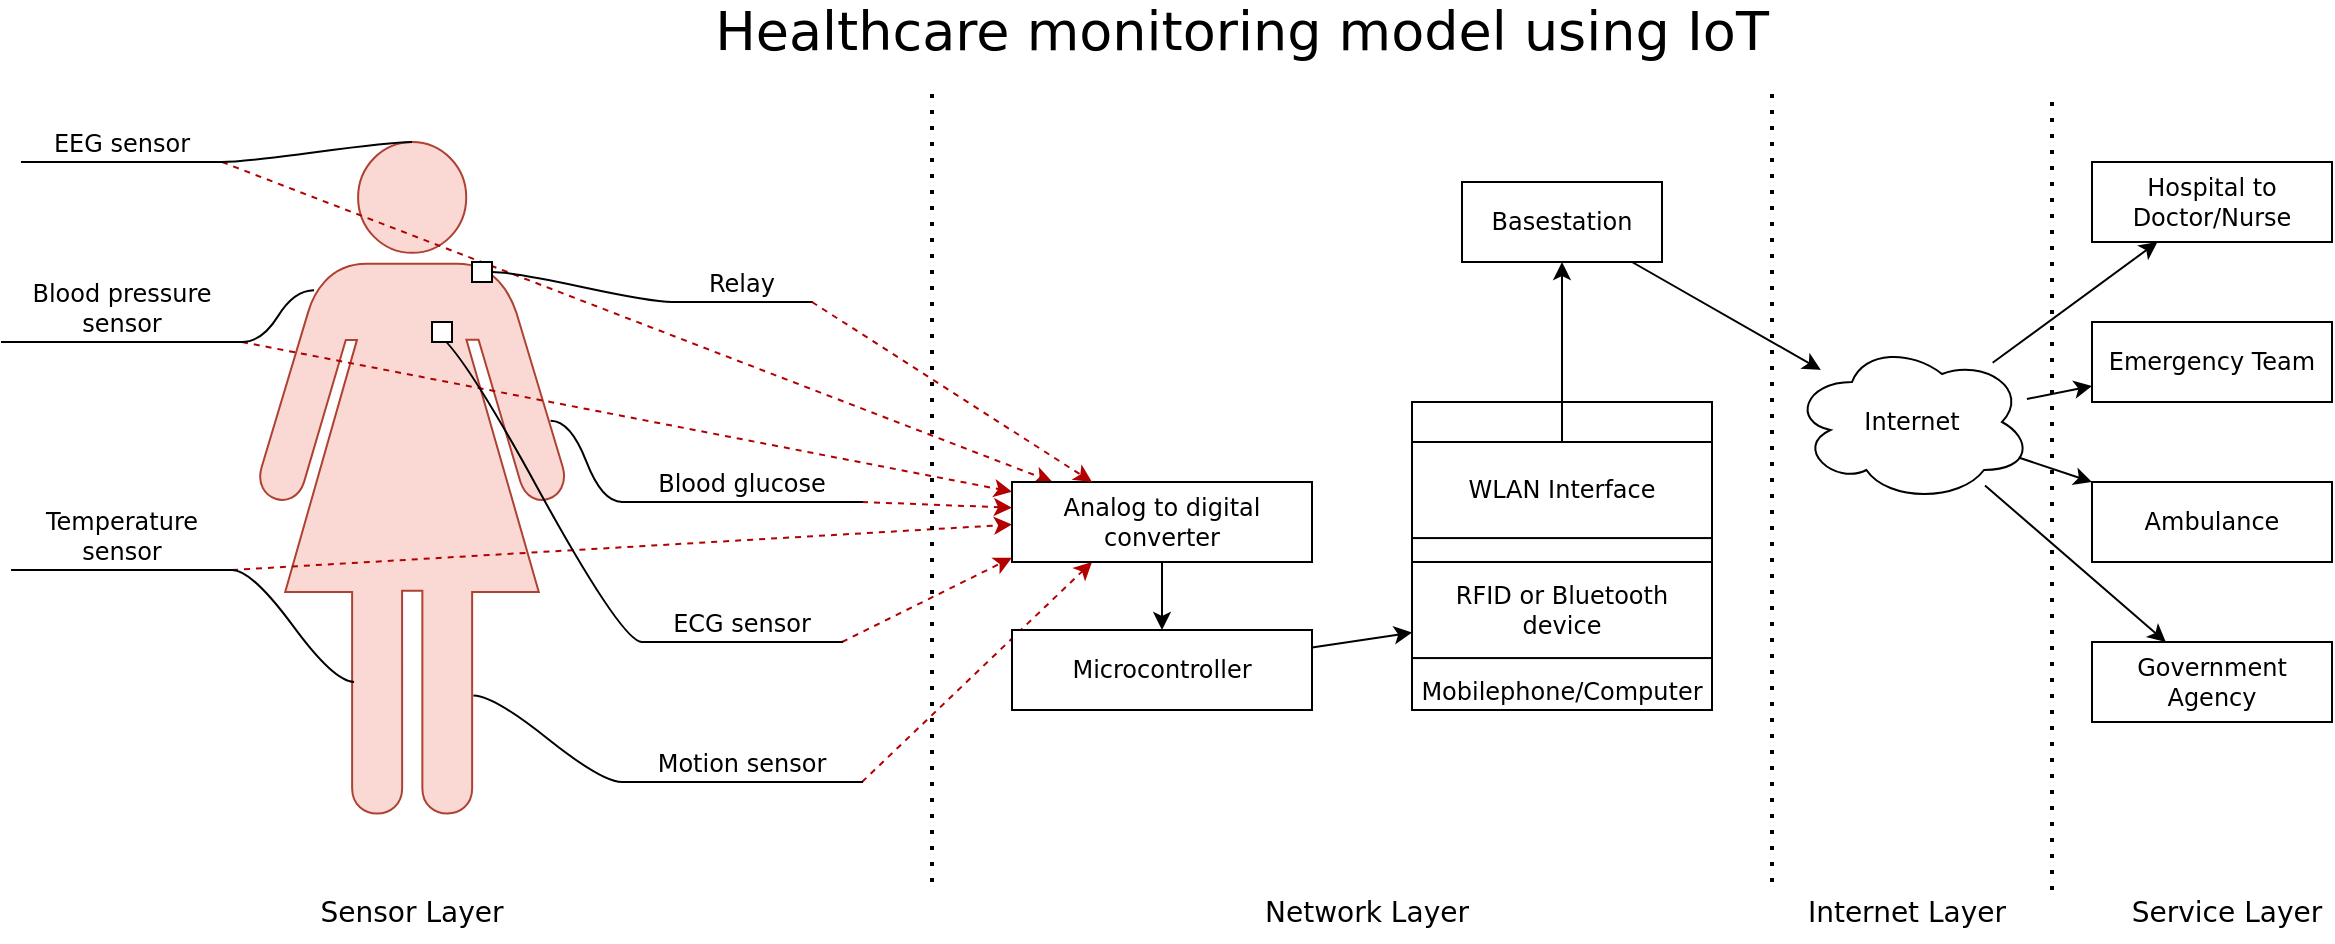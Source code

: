 <mxfile version="16.5.1" type="device"><diagram id="apcxUmoJMW7di9E715TV" name="Page-1"><mxGraphModel dx="1640" dy="961" grid="1" gridSize="10" guides="1" tooltips="1" connect="1" arrows="1" fold="1" page="1" pageScale="1" pageWidth="1169" pageHeight="827" math="0" shadow="0"><root><mxCell id="0"/><mxCell id="1" parent="0"/><mxCell id="LiOjdsaVx8JGqBFnGh_i-1" value="" style="shape=mxgraph.signs.people.woman_1;html=1;pointerEvents=1;fillColor=#fad9d5;strokeColor=#ae4132;verticalLabelPosition=bottom;verticalAlign=top;align=center;fontFamily=Dejavu Sans;" vertex="1" parent="1"><mxGeometry x="220" y="230" width="160" height="340" as="geometry"/></mxCell><mxCell id="LiOjdsaVx8JGqBFnGh_i-44" style="edgeStyle=none;rounded=0;orthogonalLoop=1;jettySize=auto;html=1;fontFamily=Dejavu Sans;fontSize=14;fillColor=#e51400;strokeColor=#B20000;dashed=1;" edge="1" parent="1" source="LiOjdsaVx8JGqBFnGh_i-2" target="LiOjdsaVx8JGqBFnGh_i-19"><mxGeometry relative="1" as="geometry"/></mxCell><mxCell id="LiOjdsaVx8JGqBFnGh_i-2" value="EEG sensor" style="whiteSpace=wrap;html=1;shape=partialRectangle;top=0;left=0;bottom=1;right=0;points=[[0,1],[1,1]];fillColor=none;align=center;verticalAlign=bottom;routingCenterY=0.5;snapToPoint=1;recursiveResize=0;autosize=1;treeFolding=1;treeMoving=1;newEdgeStyle={&quot;edgeStyle&quot;:&quot;entityRelationEdgeStyle&quot;,&quot;startArrow&quot;:&quot;none&quot;,&quot;endArrow&quot;:&quot;none&quot;,&quot;segment&quot;:10,&quot;curved&quot;:1};fontFamily=Dejavu Sans;" vertex="1" parent="1"><mxGeometry x="105" y="220" width="100" height="20" as="geometry"/></mxCell><mxCell id="LiOjdsaVx8JGqBFnGh_i-3" value="" style="edgeStyle=entityRelationEdgeStyle;startArrow=none;endArrow=none;segment=10;curved=1;rounded=0;exitX=0.5;exitY=0;exitDx=0;exitDy=0;exitPerimeter=0;fontFamily=Dejavu Sans;" edge="1" target="LiOjdsaVx8JGqBFnGh_i-2" parent="1" source="LiOjdsaVx8JGqBFnGh_i-1"><mxGeometry relative="1" as="geometry"><mxPoint x="110" y="250" as="sourcePoint"/></mxGeometry></mxCell><mxCell id="LiOjdsaVx8JGqBFnGh_i-45" style="edgeStyle=none;rounded=0;orthogonalLoop=1;jettySize=auto;html=1;fontFamily=Dejavu Sans;fontSize=14;fillColor=#e51400;strokeColor=#B20000;dashed=1;" edge="1" parent="1" source="LiOjdsaVx8JGqBFnGh_i-4" target="LiOjdsaVx8JGqBFnGh_i-19"><mxGeometry relative="1" as="geometry"/></mxCell><mxCell id="LiOjdsaVx8JGqBFnGh_i-4" value="Blood pressure&lt;br&gt;sensor" style="whiteSpace=wrap;html=1;shape=partialRectangle;top=0;left=0;bottom=1;right=0;points=[[0,1],[1,1]];fillColor=none;align=center;verticalAlign=bottom;routingCenterY=0.5;snapToPoint=1;recursiveResize=0;autosize=1;treeFolding=1;treeMoving=1;newEdgeStyle={&quot;edgeStyle&quot;:&quot;entityRelationEdgeStyle&quot;,&quot;startArrow&quot;:&quot;none&quot;,&quot;endArrow&quot;:&quot;none&quot;,&quot;segment&quot;:10,&quot;curved&quot;:1};fontFamily=Dejavu Sans;" vertex="1" parent="1"><mxGeometry x="95" y="300" width="120" height="30" as="geometry"/></mxCell><mxCell id="LiOjdsaVx8JGqBFnGh_i-5" value="" style="edgeStyle=entityRelationEdgeStyle;startArrow=none;endArrow=none;segment=10;curved=1;rounded=0;exitX=0.194;exitY=0.218;exitDx=0;exitDy=0;exitPerimeter=0;fontFamily=Dejavu Sans;" edge="1" target="LiOjdsaVx8JGqBFnGh_i-4" parent="1" source="LiOjdsaVx8JGqBFnGh_i-1"><mxGeometry relative="1" as="geometry"><mxPoint x="70" y="330" as="sourcePoint"/></mxGeometry></mxCell><mxCell id="LiOjdsaVx8JGqBFnGh_i-46" style="edgeStyle=none;rounded=0;orthogonalLoop=1;jettySize=auto;html=1;fontFamily=Dejavu Sans;fontSize=14;fillColor=#e51400;strokeColor=#B20000;dashed=1;" edge="1" parent="1" source="LiOjdsaVx8JGqBFnGh_i-6" target="LiOjdsaVx8JGqBFnGh_i-19"><mxGeometry relative="1" as="geometry"/></mxCell><mxCell id="LiOjdsaVx8JGqBFnGh_i-6" value="Temperature&lt;br&gt;sensor" style="whiteSpace=wrap;html=1;shape=partialRectangle;top=0;left=0;bottom=1;right=0;points=[[0,1],[1,1]];fillColor=none;align=center;verticalAlign=bottom;routingCenterY=0.5;snapToPoint=1;recursiveResize=0;autosize=1;treeFolding=1;treeMoving=1;newEdgeStyle={&quot;edgeStyle&quot;:&quot;entityRelationEdgeStyle&quot;,&quot;startArrow&quot;:&quot;none&quot;,&quot;endArrow&quot;:&quot;none&quot;,&quot;segment&quot;:10,&quot;curved&quot;:1};fontFamily=Dejavu Sans;" vertex="1" parent="1"><mxGeometry x="100" y="414" width="110" height="30" as="geometry"/></mxCell><mxCell id="LiOjdsaVx8JGqBFnGh_i-7" value="" style="edgeStyle=entityRelationEdgeStyle;startArrow=none;endArrow=none;segment=10;curved=1;rounded=0;exitX=0.319;exitY=0.794;exitDx=0;exitDy=0;exitPerimeter=0;fontFamily=Dejavu Sans;" edge="1" target="LiOjdsaVx8JGqBFnGh_i-6" parent="1" source="LiOjdsaVx8JGqBFnGh_i-1"><mxGeometry relative="1" as="geometry"><mxPoint x="80" y="450" as="sourcePoint"/></mxGeometry></mxCell><mxCell id="LiOjdsaVx8JGqBFnGh_i-8" value="Relay" style="whiteSpace=wrap;html=1;shape=partialRectangle;top=0;left=0;bottom=1;right=0;points=[[0,1],[1,1]];fillColor=none;align=center;verticalAlign=bottom;routingCenterY=0.5;snapToPoint=1;recursiveResize=0;autosize=1;treeFolding=1;treeMoving=1;newEdgeStyle={&quot;edgeStyle&quot;:&quot;entityRelationEdgeStyle&quot;,&quot;startArrow&quot;:&quot;none&quot;,&quot;endArrow&quot;:&quot;none&quot;,&quot;segment&quot;:10,&quot;curved&quot;:1};fontFamily=Dejavu Sans;" vertex="1" parent="1"><mxGeometry x="430" y="290" width="70" height="20" as="geometry"/></mxCell><mxCell id="LiOjdsaVx8JGqBFnGh_i-9" value="" style="edgeStyle=entityRelationEdgeStyle;startArrow=none;endArrow=none;segment=10;curved=1;rounded=0;fontFamily=Dejavu Sans;exitX=1;exitY=0.5;exitDx=0;exitDy=0;" edge="1" target="LiOjdsaVx8JGqBFnGh_i-8" parent="1" source="LiOjdsaVx8JGqBFnGh_i-10"><mxGeometry relative="1" as="geometry"><mxPoint x="390" y="302" as="sourcePoint"/></mxGeometry></mxCell><mxCell id="LiOjdsaVx8JGqBFnGh_i-10" value="" style="whiteSpace=wrap;html=1;aspect=fixed;fontFamily=Dejavu Sans;" vertex="1" parent="1"><mxGeometry x="330" y="290" width="10" height="10" as="geometry"/></mxCell><mxCell id="LiOjdsaVx8JGqBFnGh_i-41" style="rounded=0;orthogonalLoop=1;jettySize=auto;html=1;fontFamily=Dejavu Sans;fontSize=14;fillColor=#e51400;strokeColor=#B20000;dashed=1;" edge="1" parent="1" source="LiOjdsaVx8JGqBFnGh_i-12" target="LiOjdsaVx8JGqBFnGh_i-19"><mxGeometry relative="1" as="geometry"/></mxCell><mxCell id="LiOjdsaVx8JGqBFnGh_i-12" value="Blood glucose" style="whiteSpace=wrap;html=1;shape=partialRectangle;top=0;left=0;bottom=1;right=0;points=[[0,1],[1,1]];fillColor=none;align=center;verticalAlign=bottom;routingCenterY=0.5;snapToPoint=1;recursiveResize=0;autosize=1;treeFolding=1;treeMoving=1;newEdgeStyle={&quot;edgeStyle&quot;:&quot;entityRelationEdgeStyle&quot;,&quot;startArrow&quot;:&quot;none&quot;,&quot;endArrow&quot;:&quot;none&quot;,&quot;segment&quot;:10,&quot;curved&quot;:1};fontFamily=Dejavu Sans;" vertex="1" parent="1"><mxGeometry x="405" y="390" width="120" height="20" as="geometry"/></mxCell><mxCell id="LiOjdsaVx8JGqBFnGh_i-13" value="" style="edgeStyle=entityRelationEdgeStyle;startArrow=none;endArrow=none;segment=10;curved=1;rounded=0;fontFamily=Dejavu Sans;exitX=0.933;exitY=0.41;exitDx=0;exitDy=0;exitPerimeter=0;" edge="1" target="LiOjdsaVx8JGqBFnGh_i-12" parent="1" source="LiOjdsaVx8JGqBFnGh_i-1"><mxGeometry relative="1" as="geometry"><mxPoint x="410" y="350" as="sourcePoint"/></mxGeometry></mxCell><mxCell id="LiOjdsaVx8JGqBFnGh_i-42" style="edgeStyle=none;rounded=0;orthogonalLoop=1;jettySize=auto;html=1;fontFamily=Dejavu Sans;fontSize=14;fillColor=#e51400;strokeColor=#B20000;dashed=1;" edge="1" parent="1" source="LiOjdsaVx8JGqBFnGh_i-14" target="LiOjdsaVx8JGqBFnGh_i-19"><mxGeometry relative="1" as="geometry"/></mxCell><mxCell id="LiOjdsaVx8JGqBFnGh_i-14" value="ECG sensor" style="whiteSpace=wrap;html=1;shape=partialRectangle;top=0;left=0;bottom=1;right=0;points=[[0,1],[1,1]];fillColor=none;align=center;verticalAlign=bottom;routingCenterY=0.5;snapToPoint=1;recursiveResize=0;autosize=1;treeFolding=1;treeMoving=1;newEdgeStyle={&quot;edgeStyle&quot;:&quot;entityRelationEdgeStyle&quot;,&quot;startArrow&quot;:&quot;none&quot;,&quot;endArrow&quot;:&quot;none&quot;,&quot;segment&quot;:10,&quot;curved&quot;:1};fontFamily=Dejavu Sans;" vertex="1" parent="1"><mxGeometry x="415" y="460" width="100" height="20" as="geometry"/></mxCell><mxCell id="LiOjdsaVx8JGqBFnGh_i-15" value="" style="edgeStyle=entityRelationEdgeStyle;startArrow=none;endArrow=none;segment=10;curved=1;rounded=0;fontFamily=Dejavu Sans;exitX=0;exitY=0.5;exitDx=0;exitDy=0;" edge="1" target="LiOjdsaVx8JGqBFnGh_i-14" parent="1" source="LiOjdsaVx8JGqBFnGh_i-16"><mxGeometry relative="1" as="geometry"><mxPoint x="390" y="240" as="sourcePoint"/></mxGeometry></mxCell><mxCell id="LiOjdsaVx8JGqBFnGh_i-16" value="" style="whiteSpace=wrap;html=1;aspect=fixed;fontFamily=Dejavu Sans;" vertex="1" parent="1"><mxGeometry x="310" y="320" width="10" height="10" as="geometry"/></mxCell><mxCell id="LiOjdsaVx8JGqBFnGh_i-43" style="edgeStyle=none;rounded=0;orthogonalLoop=1;jettySize=auto;html=1;fontFamily=Dejavu Sans;fontSize=14;fillColor=#e51400;strokeColor=#B20000;dashed=1;" edge="1" parent="1" source="LiOjdsaVx8JGqBFnGh_i-17" target="LiOjdsaVx8JGqBFnGh_i-19"><mxGeometry relative="1" as="geometry"/></mxCell><mxCell id="LiOjdsaVx8JGqBFnGh_i-17" value="Motion sensor" style="whiteSpace=wrap;html=1;shape=partialRectangle;top=0;left=0;bottom=1;right=0;points=[[0,1],[1,1]];fillColor=none;align=center;verticalAlign=bottom;routingCenterY=0.5;snapToPoint=1;recursiveResize=0;autosize=1;treeFolding=1;treeMoving=1;newEdgeStyle={&quot;edgeStyle&quot;:&quot;entityRelationEdgeStyle&quot;,&quot;startArrow&quot;:&quot;none&quot;,&quot;endArrow&quot;:&quot;none&quot;,&quot;segment&quot;:10,&quot;curved&quot;:1};fontFamily=Dejavu Sans;" vertex="1" parent="1"><mxGeometry x="405" y="530" width="120" height="20" as="geometry"/></mxCell><mxCell id="LiOjdsaVx8JGqBFnGh_i-18" value="" style="edgeStyle=entityRelationEdgeStyle;startArrow=none;endArrow=none;segment=10;curved=1;rounded=0;fontFamily=Dejavu Sans;exitX=0.692;exitY=0.814;exitDx=0;exitDy=0;exitPerimeter=0;" edge="1" target="LiOjdsaVx8JGqBFnGh_i-17" parent="1" source="LiOjdsaVx8JGqBFnGh_i-1"><mxGeometry relative="1" as="geometry"><mxPoint x="390" y="484" as="sourcePoint"/></mxGeometry></mxCell><mxCell id="LiOjdsaVx8JGqBFnGh_i-47" style="edgeStyle=none;rounded=0;orthogonalLoop=1;jettySize=auto;html=1;fontFamily=Dejavu Sans;fontSize=14;" edge="1" parent="1" source="LiOjdsaVx8JGqBFnGh_i-19" target="LiOjdsaVx8JGqBFnGh_i-20"><mxGeometry relative="1" as="geometry"/></mxCell><UserObject label="Analog to digital converter" treeRoot="1" id="LiOjdsaVx8JGqBFnGh_i-19"><mxCell style="whiteSpace=wrap;html=1;align=center;treeFolding=1;treeMoving=1;newEdgeStyle={&quot;edgeStyle&quot;:&quot;elbowEdgeStyle&quot;,&quot;startArrow&quot;:&quot;none&quot;,&quot;endArrow&quot;:&quot;none&quot;};fontFamily=Dejavu Sans;" vertex="1" parent="1"><mxGeometry x="600" y="400" width="150" height="40" as="geometry"/></mxCell></UserObject><UserObject label="Microcontroller" treeRoot="1" id="LiOjdsaVx8JGqBFnGh_i-20"><mxCell style="whiteSpace=wrap;html=1;align=center;treeFolding=1;treeMoving=1;newEdgeStyle={&quot;edgeStyle&quot;:&quot;elbowEdgeStyle&quot;,&quot;startArrow&quot;:&quot;none&quot;,&quot;endArrow&quot;:&quot;none&quot;};fontFamily=Dejavu Sans;" vertex="1" parent="1"><mxGeometry x="600" y="474" width="150" height="40" as="geometry"/></mxCell></UserObject><mxCell id="LiOjdsaVx8JGqBFnGh_i-23" value="" style="group" vertex="1" connectable="0" parent="1"><mxGeometry x="800" y="360" width="150" height="154" as="geometry"/></mxCell><UserObject label="Mobilephone/Computer" treeRoot="1" id="LiOjdsaVx8JGqBFnGh_i-22"><mxCell style="whiteSpace=wrap;html=1;align=center;treeFolding=1;treeMoving=1;newEdgeStyle={&quot;edgeStyle&quot;:&quot;elbowEdgeStyle&quot;,&quot;startArrow&quot;:&quot;none&quot;,&quot;endArrow&quot;:&quot;none&quot;};fontFamily=Dejavu Sans;verticalAlign=bottom;" vertex="1" parent="LiOjdsaVx8JGqBFnGh_i-23"><mxGeometry width="150" height="154.0" as="geometry"/></mxCell></UserObject><UserObject label="RFID or Bluetooth device" treeRoot="1" id="LiOjdsaVx8JGqBFnGh_i-21"><mxCell style="whiteSpace=wrap;html=1;align=center;treeFolding=1;treeMoving=1;newEdgeStyle={&quot;edgeStyle&quot;:&quot;elbowEdgeStyle&quot;,&quot;startArrow&quot;:&quot;none&quot;,&quot;endArrow&quot;:&quot;none&quot;};fontFamily=Dejavu Sans;" vertex="1" parent="LiOjdsaVx8JGqBFnGh_i-23"><mxGeometry y="79.996" width="150" height="48.036" as="geometry"/></mxCell></UserObject><UserObject label="WLAN Interface" treeRoot="1" id="LiOjdsaVx8JGqBFnGh_i-25"><mxCell style="whiteSpace=wrap;html=1;align=center;treeFolding=1;treeMoving=1;newEdgeStyle={&quot;edgeStyle&quot;:&quot;elbowEdgeStyle&quot;,&quot;startArrow&quot;:&quot;none&quot;,&quot;endArrow&quot;:&quot;none&quot;};fontFamily=Dejavu Sans;" vertex="1" parent="LiOjdsaVx8JGqBFnGh_i-23"><mxGeometry y="20.0" width="150" height="48.036" as="geometry"/></mxCell></UserObject><mxCell id="LiOjdsaVx8JGqBFnGh_i-52" style="edgeStyle=none;rounded=0;orthogonalLoop=1;jettySize=auto;html=1;fontFamily=Dejavu Sans;fontSize=14;" edge="1" parent="1" source="LiOjdsaVx8JGqBFnGh_i-24" target="LiOjdsaVx8JGqBFnGh_i-26"><mxGeometry relative="1" as="geometry"/></mxCell><UserObject label="Basestation" treeRoot="1" id="LiOjdsaVx8JGqBFnGh_i-24"><mxCell style="whiteSpace=wrap;html=1;align=center;treeFolding=1;treeMoving=1;newEdgeStyle={&quot;edgeStyle&quot;:&quot;elbowEdgeStyle&quot;,&quot;startArrow&quot;:&quot;none&quot;,&quot;endArrow&quot;:&quot;none&quot;};fontFamily=Dejavu Sans;" vertex="1" parent="1"><mxGeometry x="825" y="250" width="100" height="40" as="geometry"/></mxCell></UserObject><mxCell id="LiOjdsaVx8JGqBFnGh_i-53" style="edgeStyle=none;rounded=0;orthogonalLoop=1;jettySize=auto;html=1;fontFamily=Dejavu Sans;fontSize=14;" edge="1" parent="1" source="LiOjdsaVx8JGqBFnGh_i-26" target="LiOjdsaVx8JGqBFnGh_i-27"><mxGeometry relative="1" as="geometry"/></mxCell><mxCell id="LiOjdsaVx8JGqBFnGh_i-54" style="edgeStyle=none;rounded=0;orthogonalLoop=1;jettySize=auto;html=1;fontFamily=Dejavu Sans;fontSize=14;" edge="1" parent="1" source="LiOjdsaVx8JGqBFnGh_i-26" target="LiOjdsaVx8JGqBFnGh_i-28"><mxGeometry relative="1" as="geometry"/></mxCell><mxCell id="LiOjdsaVx8JGqBFnGh_i-55" style="edgeStyle=none;rounded=0;orthogonalLoop=1;jettySize=auto;html=1;fontFamily=Dejavu Sans;fontSize=14;" edge="1" parent="1" source="LiOjdsaVx8JGqBFnGh_i-26" target="LiOjdsaVx8JGqBFnGh_i-29"><mxGeometry relative="1" as="geometry"/></mxCell><mxCell id="LiOjdsaVx8JGqBFnGh_i-56" style="edgeStyle=none;rounded=0;orthogonalLoop=1;jettySize=auto;html=1;fontFamily=Dejavu Sans;fontSize=14;" edge="1" parent="1" source="LiOjdsaVx8JGqBFnGh_i-26" target="LiOjdsaVx8JGqBFnGh_i-30"><mxGeometry relative="1" as="geometry"/></mxCell><mxCell id="LiOjdsaVx8JGqBFnGh_i-26" value="Internet" style="ellipse;shape=cloud;whiteSpace=wrap;html=1;fontFamily=Dejavu Sans;" vertex="1" parent="1"><mxGeometry x="990" y="330" width="120" height="80" as="geometry"/></mxCell><mxCell id="LiOjdsaVx8JGqBFnGh_i-27" value="Hospital to Doctor/Nurse" style="rounded=0;whiteSpace=wrap;html=1;fontFamily=Dejavu Sans;" vertex="1" parent="1"><mxGeometry x="1140" y="240" width="120" height="40" as="geometry"/></mxCell><mxCell id="LiOjdsaVx8JGqBFnGh_i-28" value="Emergency Team" style="rounded=0;whiteSpace=wrap;html=1;fontFamily=Dejavu Sans;" vertex="1" parent="1"><mxGeometry x="1140" y="320" width="120" height="40" as="geometry"/></mxCell><mxCell id="LiOjdsaVx8JGqBFnGh_i-29" value="Ambulance" style="rounded=0;whiteSpace=wrap;html=1;fontFamily=Dejavu Sans;" vertex="1" parent="1"><mxGeometry x="1140" y="400" width="120" height="40" as="geometry"/></mxCell><mxCell id="LiOjdsaVx8JGqBFnGh_i-30" value="Government Agency" style="rounded=0;whiteSpace=wrap;html=1;fontFamily=Dejavu Sans;" vertex="1" parent="1"><mxGeometry x="1140" y="480" width="120" height="40" as="geometry"/></mxCell><mxCell id="LiOjdsaVx8JGqBFnGh_i-31" value="" style="endArrow=none;dashed=1;html=1;dashPattern=1 3;strokeWidth=2;rounded=0;fontFamily=Dejavu Sans;" edge="1" parent="1"><mxGeometry width="50" height="50" relative="1" as="geometry"><mxPoint x="560" y="600" as="sourcePoint"/><mxPoint x="560" y="200" as="targetPoint"/></mxGeometry></mxCell><mxCell id="LiOjdsaVx8JGqBFnGh_i-32" value="" style="endArrow=none;dashed=1;html=1;dashPattern=1 3;strokeWidth=2;rounded=0;fontFamily=Dejavu Sans;" edge="1" parent="1"><mxGeometry width="50" height="50" relative="1" as="geometry"><mxPoint x="980.0" y="600" as="sourcePoint"/><mxPoint x="980.0" y="200.0" as="targetPoint"/></mxGeometry></mxCell><mxCell id="LiOjdsaVx8JGqBFnGh_i-33" value="" style="endArrow=none;dashed=1;html=1;dashPattern=1 3;strokeWidth=2;rounded=0;fontFamily=Dejavu Sans;" edge="1" parent="1"><mxGeometry width="50" height="50" relative="1" as="geometry"><mxPoint x="1120" y="604" as="sourcePoint"/><mxPoint x="1120" y="204.0" as="targetPoint"/></mxGeometry></mxCell><mxCell id="LiOjdsaVx8JGqBFnGh_i-35" value="Sensor Layer" style="text;html=1;strokeColor=none;fillColor=none;align=center;verticalAlign=middle;whiteSpace=wrap;rounded=0;fontFamily=Dejavu Sans;fontSize=14;" vertex="1" parent="1"><mxGeometry x="250" y="600" width="100" height="30" as="geometry"/></mxCell><mxCell id="LiOjdsaVx8JGqBFnGh_i-36" value="Network Layer" style="text;html=1;strokeColor=none;fillColor=none;align=center;verticalAlign=middle;whiteSpace=wrap;rounded=0;fontFamily=Dejavu Sans;fontSize=14;" vertex="1" parent="1"><mxGeometry x="725" y="600" width="105" height="30" as="geometry"/></mxCell><mxCell id="LiOjdsaVx8JGqBFnGh_i-37" value="Internet Layer" style="text;html=1;strokeColor=none;fillColor=none;align=center;verticalAlign=middle;whiteSpace=wrap;rounded=0;fontFamily=Dejavu Sans;fontSize=14;" vertex="1" parent="1"><mxGeometry x="995" y="600" width="105" height="30" as="geometry"/></mxCell><mxCell id="LiOjdsaVx8JGqBFnGh_i-38" value="Service Layer" style="text;html=1;strokeColor=none;fillColor=none;align=center;verticalAlign=middle;whiteSpace=wrap;rounded=0;fontFamily=Dejavu Sans;fontSize=14;" vertex="1" parent="1"><mxGeometry x="1155" y="600" width="105" height="30" as="geometry"/></mxCell><mxCell id="LiOjdsaVx8JGqBFnGh_i-40" value="" style="endArrow=classic;html=1;rounded=0;fontFamily=Dejavu Sans;fontSize=14;fillColor=#e51400;strokeColor=#B20000;dashed=1;" edge="1" parent="1" source="LiOjdsaVx8JGqBFnGh_i-8" target="LiOjdsaVx8JGqBFnGh_i-19"><mxGeometry width="50" height="50" relative="1" as="geometry"><mxPoint x="650" y="420" as="sourcePoint"/><mxPoint x="700" y="370" as="targetPoint"/></mxGeometry></mxCell><mxCell id="LiOjdsaVx8JGqBFnGh_i-48" style="edgeStyle=none;rounded=0;orthogonalLoop=1;jettySize=auto;html=1;fontFamily=Dejavu Sans;fontSize=14;" edge="1" parent="1" source="LiOjdsaVx8JGqBFnGh_i-20" target="LiOjdsaVx8JGqBFnGh_i-21"><mxGeometry relative="1" as="geometry"/></mxCell><mxCell id="LiOjdsaVx8JGqBFnGh_i-50" style="edgeStyle=none;rounded=0;orthogonalLoop=1;jettySize=auto;html=1;fontFamily=Dejavu Sans;fontSize=14;" edge="1" parent="1" source="LiOjdsaVx8JGqBFnGh_i-25" target="LiOjdsaVx8JGqBFnGh_i-24"><mxGeometry relative="1" as="geometry"/></mxCell><mxCell id="LiOjdsaVx8JGqBFnGh_i-57" value="Healthcare monitoring model using IoT" style="text;html=1;strokeColor=none;fillColor=none;align=center;verticalAlign=middle;whiteSpace=wrap;rounded=0;fontFamily=Dejavu Sans;fontSize=27;" vertex="1" parent="1"><mxGeometry x="310" y="160" width="810" height="30" as="geometry"/></mxCell></root></mxGraphModel></diagram></mxfile>
